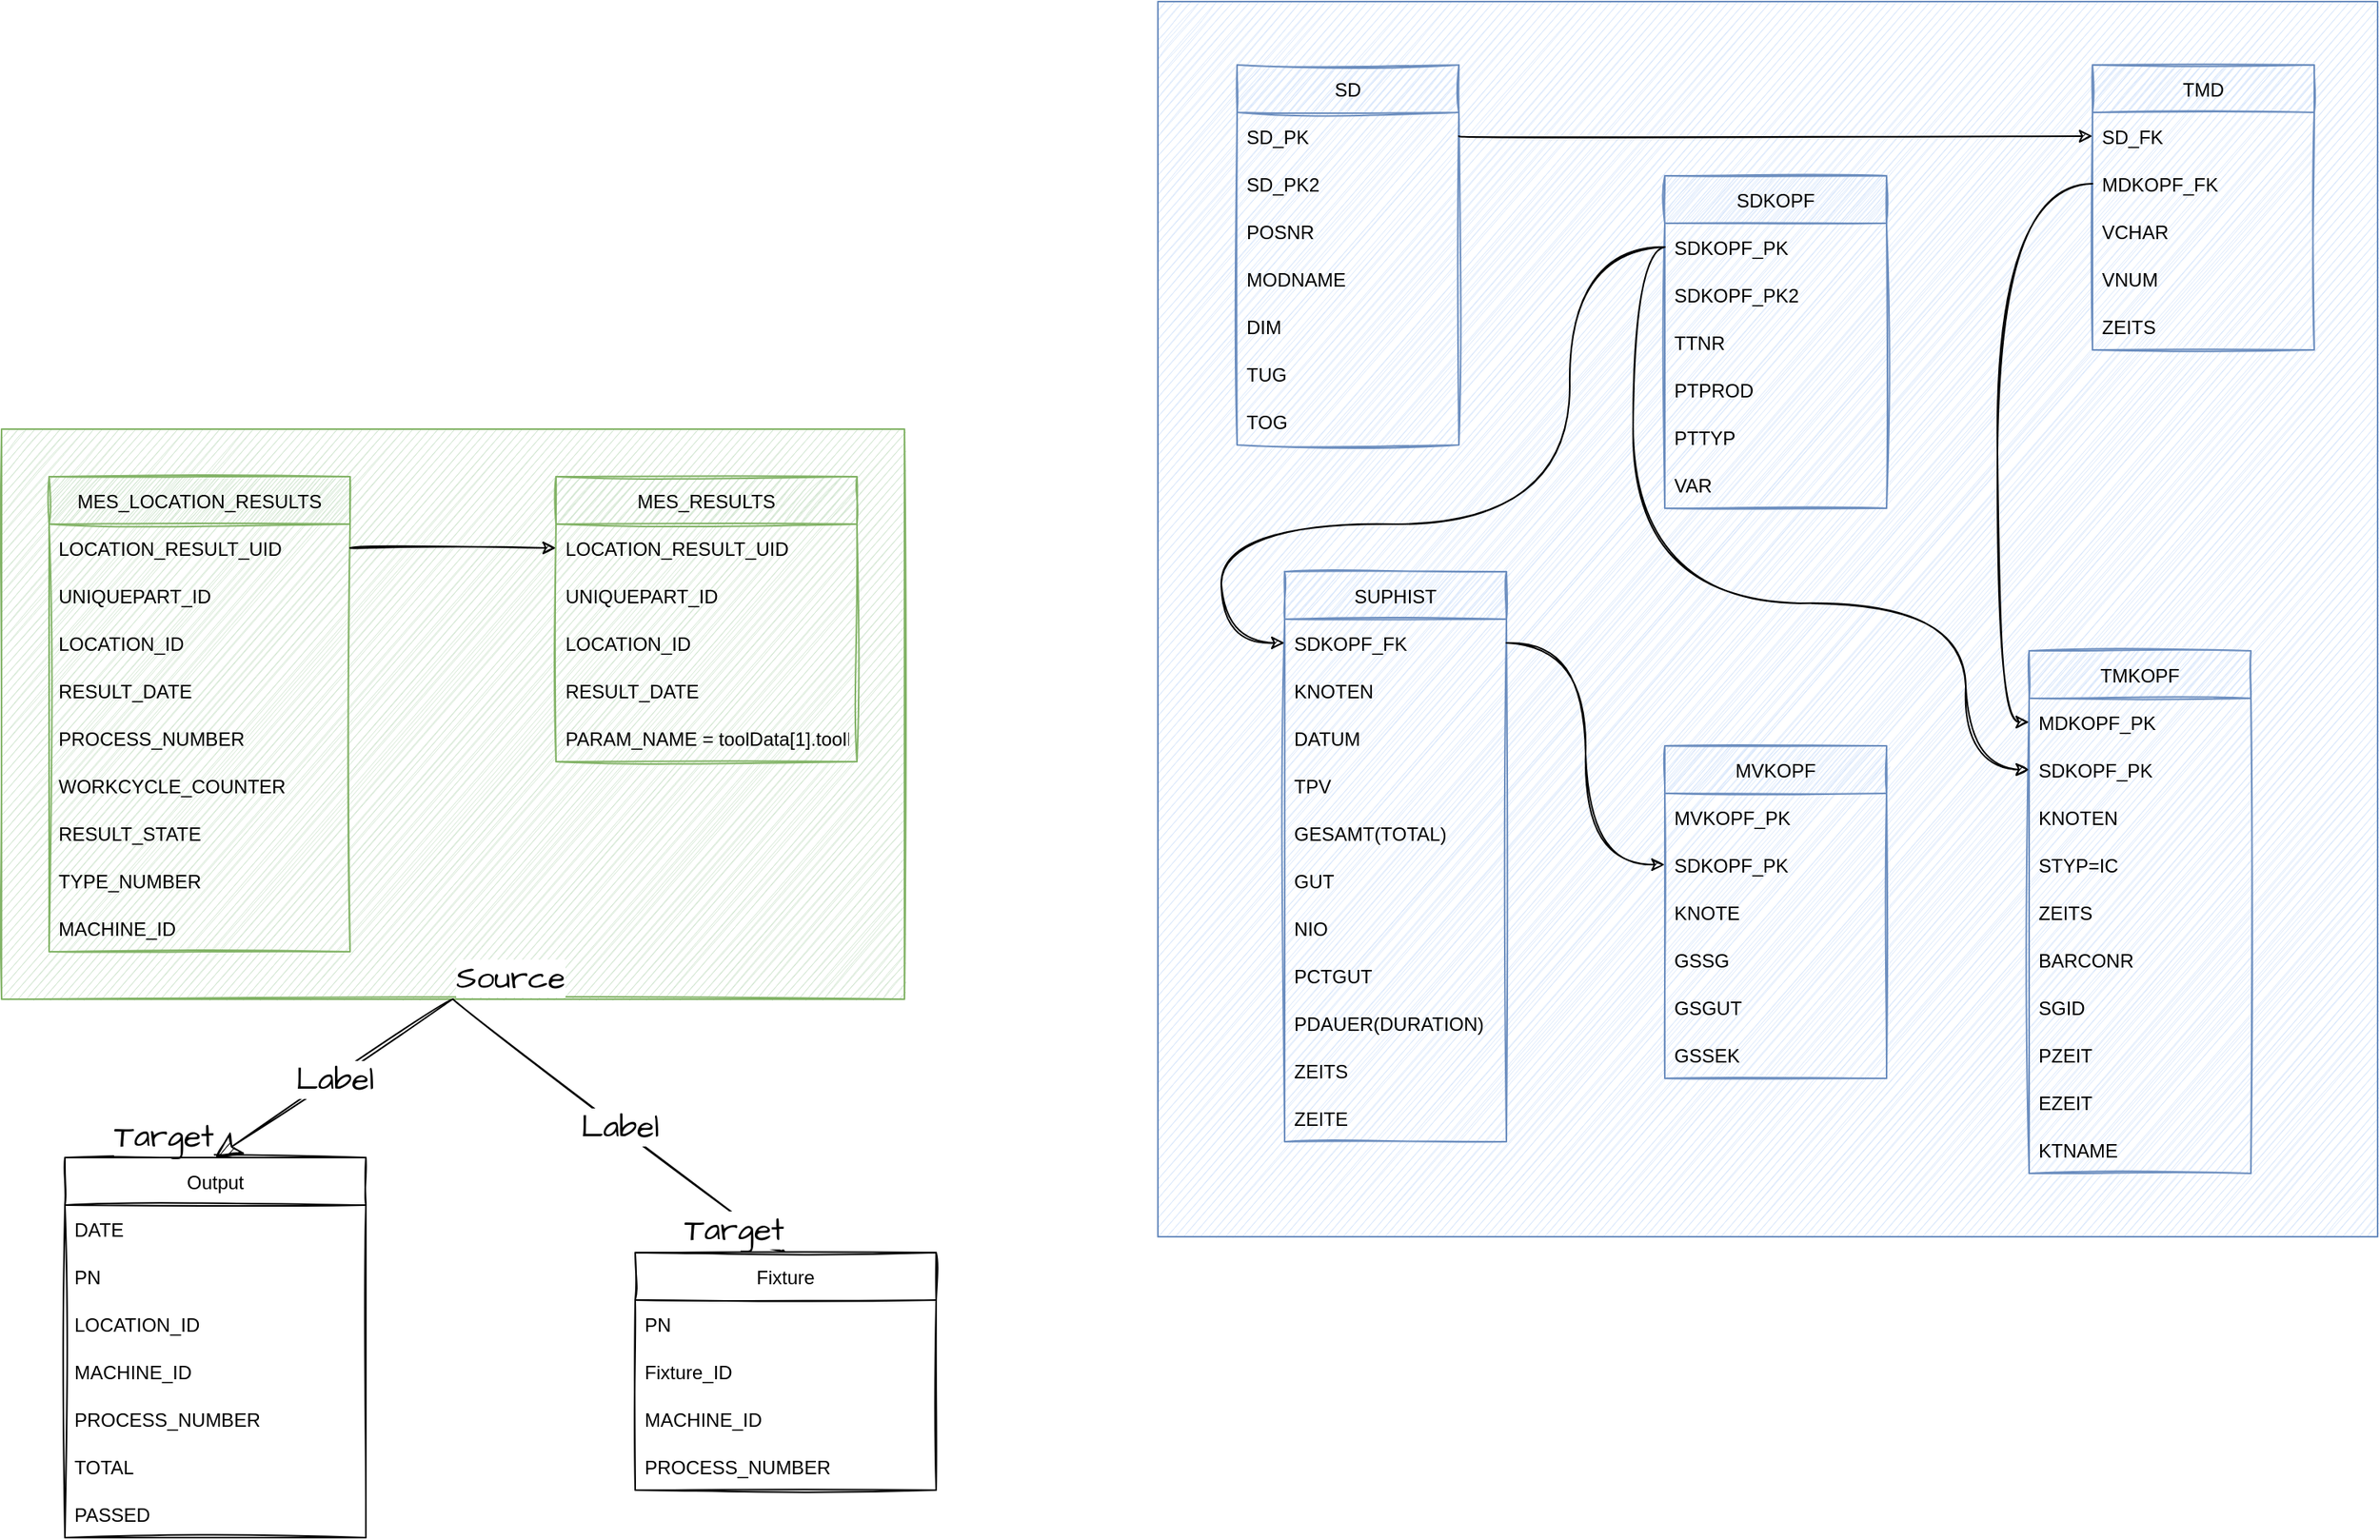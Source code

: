 <mxfile version="20.2.8" type="github">
  <diagram id="J2F4r25kzpAn02uKHhFs" name="Page-1">
    <mxGraphModel dx="2374" dy="1306" grid="1" gridSize="10" guides="1" tooltips="1" connect="1" arrows="1" fold="1" page="1" pageScale="1" pageWidth="1654" pageHeight="1169" background="none" math="0" shadow="0">
      <root>
        <mxCell id="0" />
        <mxCell id="1" parent="0" />
        <mxCell id="-fwYS_BHp-xkA_xOUPBB-1" value="Output" style="swimlane;fontStyle=0;childLayout=stackLayout;horizontal=1;startSize=30;horizontalStack=0;resizeParent=1;resizeParentMax=0;resizeLast=0;collapsible=1;marginBottom=0;rounded=0;sketch=1;" vertex="1" parent="1">
          <mxGeometry x="110" y="750" width="190" height="240" as="geometry" />
        </mxCell>
        <mxCell id="-fwYS_BHp-xkA_xOUPBB-2" value="DATE" style="text;strokeColor=none;fillColor=none;align=left;verticalAlign=middle;spacingLeft=4;spacingRight=4;overflow=hidden;points=[[0,0.5],[1,0.5]];portConstraint=eastwest;rotatable=0;rounded=0;sketch=1;" vertex="1" parent="-fwYS_BHp-xkA_xOUPBB-1">
          <mxGeometry y="30" width="190" height="30" as="geometry" />
        </mxCell>
        <mxCell id="-fwYS_BHp-xkA_xOUPBB-4" value="PN" style="text;strokeColor=none;fillColor=none;align=left;verticalAlign=middle;spacingLeft=4;spacingRight=4;overflow=hidden;points=[[0,0.5],[1,0.5]];portConstraint=eastwest;rotatable=0;rounded=0;sketch=1;" vertex="1" parent="-fwYS_BHp-xkA_xOUPBB-1">
          <mxGeometry y="60" width="190" height="30" as="geometry" />
        </mxCell>
        <mxCell id="-fwYS_BHp-xkA_xOUPBB-3" value="LOCATION_ID" style="text;strokeColor=none;fillColor=none;align=left;verticalAlign=middle;spacingLeft=4;spacingRight=4;overflow=hidden;points=[[0,0.5],[1,0.5]];portConstraint=eastwest;rotatable=0;rounded=0;sketch=1;" vertex="1" parent="-fwYS_BHp-xkA_xOUPBB-1">
          <mxGeometry y="90" width="190" height="30" as="geometry" />
        </mxCell>
        <mxCell id="-fwYS_BHp-xkA_xOUPBB-15" value="MACHINE_ID" style="text;strokeColor=none;fillColor=none;align=left;verticalAlign=middle;spacingLeft=4;spacingRight=4;overflow=hidden;points=[[0,0.5],[1,0.5]];portConstraint=eastwest;rotatable=0;rounded=0;sketch=1;" vertex="1" parent="-fwYS_BHp-xkA_xOUPBB-1">
          <mxGeometry y="120" width="190" height="30" as="geometry" />
        </mxCell>
        <mxCell id="-fwYS_BHp-xkA_xOUPBB-16" value="PROCESS_NUMBER" style="text;strokeColor=none;fillColor=none;align=left;verticalAlign=middle;spacingLeft=4;spacingRight=4;overflow=hidden;points=[[0,0.5],[1,0.5]];portConstraint=eastwest;rotatable=0;rounded=0;sketch=1;" vertex="1" parent="-fwYS_BHp-xkA_xOUPBB-1">
          <mxGeometry y="150" width="190" height="30" as="geometry" />
        </mxCell>
        <mxCell id="-fwYS_BHp-xkA_xOUPBB-5" value="TOTAL" style="text;strokeColor=none;fillColor=none;align=left;verticalAlign=middle;spacingLeft=4;spacingRight=4;overflow=hidden;points=[[0,0.5],[1,0.5]];portConstraint=eastwest;rotatable=0;rounded=0;sketch=1;" vertex="1" parent="-fwYS_BHp-xkA_xOUPBB-1">
          <mxGeometry y="180" width="190" height="30" as="geometry" />
        </mxCell>
        <mxCell id="-fwYS_BHp-xkA_xOUPBB-6" value="PASSED" style="text;strokeColor=none;fillColor=none;align=left;verticalAlign=middle;spacingLeft=4;spacingRight=4;overflow=hidden;points=[[0,0.5],[1,0.5]];portConstraint=eastwest;rotatable=0;rounded=0;sketch=1;" vertex="1" parent="-fwYS_BHp-xkA_xOUPBB-1">
          <mxGeometry y="210" width="190" height="30" as="geometry" />
        </mxCell>
        <mxCell id="-fwYS_BHp-xkA_xOUPBB-21" value="Fixture" style="swimlane;fontStyle=0;childLayout=stackLayout;horizontal=1;startSize=30;horizontalStack=0;resizeParent=1;resizeParentMax=0;resizeLast=0;collapsible=1;marginBottom=0;rounded=0;sketch=1;" vertex="1" parent="1">
          <mxGeometry x="470" y="810" width="190" height="150" as="geometry" />
        </mxCell>
        <mxCell id="-fwYS_BHp-xkA_xOUPBB-23" value="PN" style="text;strokeColor=none;fillColor=none;align=left;verticalAlign=middle;spacingLeft=4;spacingRight=4;overflow=hidden;points=[[0,0.5],[1,0.5]];portConstraint=eastwest;rotatable=0;rounded=0;sketch=1;" vertex="1" parent="-fwYS_BHp-xkA_xOUPBB-21">
          <mxGeometry y="30" width="190" height="30" as="geometry" />
        </mxCell>
        <mxCell id="-fwYS_BHp-xkA_xOUPBB-24" value="Fixture_ID" style="text;strokeColor=none;fillColor=none;align=left;verticalAlign=middle;spacingLeft=4;spacingRight=4;overflow=hidden;points=[[0,0.5],[1,0.5]];portConstraint=eastwest;rotatable=0;rounded=0;sketch=1;" vertex="1" parent="-fwYS_BHp-xkA_xOUPBB-21">
          <mxGeometry y="60" width="190" height="30" as="geometry" />
        </mxCell>
        <mxCell id="-fwYS_BHp-xkA_xOUPBB-25" value="MACHINE_ID" style="text;strokeColor=none;fillColor=none;align=left;verticalAlign=middle;spacingLeft=4;spacingRight=4;overflow=hidden;points=[[0,0.5],[1,0.5]];portConstraint=eastwest;rotatable=0;rounded=0;sketch=1;" vertex="1" parent="-fwYS_BHp-xkA_xOUPBB-21">
          <mxGeometry y="90" width="190" height="30" as="geometry" />
        </mxCell>
        <mxCell id="-fwYS_BHp-xkA_xOUPBB-26" value="PROCESS_NUMBER" style="text;strokeColor=none;fillColor=none;align=left;verticalAlign=middle;spacingLeft=4;spacingRight=4;overflow=hidden;points=[[0,0.5],[1,0.5]];portConstraint=eastwest;rotatable=0;rounded=0;sketch=1;" vertex="1" parent="-fwYS_BHp-xkA_xOUPBB-21">
          <mxGeometry y="120" width="190" height="30" as="geometry" />
        </mxCell>
        <mxCell id="-fwYS_BHp-xkA_xOUPBB-36" value="" style="group;rounded=0;sketch=1;" vertex="1" connectable="0" parent="1">
          <mxGeometry x="800" y="20" width="770" height="780" as="geometry" />
        </mxCell>
        <mxCell id="-fwYS_BHp-xkA_xOUPBB-35" value="" style="rounded=0;whiteSpace=wrap;html=1;fillColor=#dae8fc;strokeColor=#6c8ebf;sketch=1;" vertex="1" parent="-fwYS_BHp-xkA_xOUPBB-36">
          <mxGeometry width="770" height="780" as="geometry" />
        </mxCell>
        <mxCell id="GR_5a6v5A3B-gCJngwsE-9" value="SD" style="swimlane;fontStyle=0;childLayout=stackLayout;horizontal=1;startSize=30;horizontalStack=0;resizeParent=1;resizeParentMax=0;resizeLast=0;collapsible=1;marginBottom=0;fillColor=#dae8fc;strokeColor=#6c8ebf;rounded=0;sketch=1;" parent="-fwYS_BHp-xkA_xOUPBB-36" vertex="1">
          <mxGeometry x="50" y="40" width="140" height="240" as="geometry">
            <mxRectangle x="340" y="120" width="100" height="30" as="alternateBounds" />
          </mxGeometry>
        </mxCell>
        <mxCell id="GR_5a6v5A3B-gCJngwsE-10" value="SD_PK" style="text;strokeColor=none;fillColor=none;align=left;verticalAlign=middle;spacingLeft=4;spacingRight=4;overflow=hidden;points=[[0,0.5],[1,0.5]];portConstraint=eastwest;rotatable=0;rounded=0;sketch=1;" parent="GR_5a6v5A3B-gCJngwsE-9" vertex="1">
          <mxGeometry y="30" width="140" height="30" as="geometry" />
        </mxCell>
        <mxCell id="GR_5a6v5A3B-gCJngwsE-11" value="SD_PK2" style="text;strokeColor=none;fillColor=none;align=left;verticalAlign=middle;spacingLeft=4;spacingRight=4;overflow=hidden;points=[[0,0.5],[1,0.5]];portConstraint=eastwest;rotatable=0;rounded=0;sketch=1;" parent="GR_5a6v5A3B-gCJngwsE-9" vertex="1">
          <mxGeometry y="60" width="140" height="30" as="geometry" />
        </mxCell>
        <mxCell id="GR_5a6v5A3B-gCJngwsE-12" value="POSNR" style="text;strokeColor=none;fillColor=none;align=left;verticalAlign=middle;spacingLeft=4;spacingRight=4;overflow=hidden;points=[[0,0.5],[1,0.5]];portConstraint=eastwest;rotatable=0;rounded=0;sketch=1;" parent="GR_5a6v5A3B-gCJngwsE-9" vertex="1">
          <mxGeometry y="90" width="140" height="30" as="geometry" />
        </mxCell>
        <mxCell id="GR_5a6v5A3B-gCJngwsE-13" value="MODNAME" style="text;strokeColor=none;fillColor=none;align=left;verticalAlign=middle;spacingLeft=4;spacingRight=4;overflow=hidden;points=[[0,0.5],[1,0.5]];portConstraint=eastwest;rotatable=0;rounded=0;sketch=1;" parent="GR_5a6v5A3B-gCJngwsE-9" vertex="1">
          <mxGeometry y="120" width="140" height="30" as="geometry" />
        </mxCell>
        <mxCell id="GR_5a6v5A3B-gCJngwsE-54" value="DIM" style="text;strokeColor=none;fillColor=none;align=left;verticalAlign=middle;spacingLeft=4;spacingRight=4;overflow=hidden;points=[[0,0.5],[1,0.5]];portConstraint=eastwest;rotatable=0;rounded=0;sketch=1;" parent="GR_5a6v5A3B-gCJngwsE-9" vertex="1">
          <mxGeometry y="150" width="140" height="30" as="geometry" />
        </mxCell>
        <mxCell id="GR_5a6v5A3B-gCJngwsE-57" value="TUG" style="text;strokeColor=none;fillColor=none;align=left;verticalAlign=middle;spacingLeft=4;spacingRight=4;overflow=hidden;points=[[0,0.5],[1,0.5]];portConstraint=eastwest;rotatable=0;rounded=0;sketch=1;" parent="GR_5a6v5A3B-gCJngwsE-9" vertex="1">
          <mxGeometry y="180" width="140" height="30" as="geometry" />
        </mxCell>
        <mxCell id="GR_5a6v5A3B-gCJngwsE-55" value="TOG" style="text;strokeColor=none;fillColor=none;align=left;verticalAlign=middle;spacingLeft=4;spacingRight=4;overflow=hidden;points=[[0,0.5],[1,0.5]];portConstraint=eastwest;rotatable=0;rounded=0;sketch=1;" parent="GR_5a6v5A3B-gCJngwsE-9" vertex="1">
          <mxGeometry y="210" width="140" height="30" as="geometry" />
        </mxCell>
        <mxCell id="GR_5a6v5A3B-gCJngwsE-29" value="TMKOPF" style="swimlane;fontStyle=0;childLayout=stackLayout;horizontal=1;startSize=30;horizontalStack=0;resizeParent=1;resizeParentMax=0;resizeLast=0;collapsible=1;marginBottom=0;fillColor=#dae8fc;strokeColor=#6c8ebf;rounded=0;sketch=1;" parent="-fwYS_BHp-xkA_xOUPBB-36" vertex="1">
          <mxGeometry x="550" y="410" width="140" height="330" as="geometry">
            <mxRectangle x="340" y="120" width="100" height="30" as="alternateBounds" />
          </mxGeometry>
        </mxCell>
        <mxCell id="GR_5a6v5A3B-gCJngwsE-30" value="MDKOPF_PK" style="text;strokeColor=none;fillColor=none;align=left;verticalAlign=middle;spacingLeft=4;spacingRight=4;overflow=hidden;points=[[0,0.5],[1,0.5]];portConstraint=eastwest;rotatable=0;rounded=0;sketch=1;" parent="GR_5a6v5A3B-gCJngwsE-29" vertex="1">
          <mxGeometry y="30" width="140" height="30" as="geometry" />
        </mxCell>
        <mxCell id="GR_5a6v5A3B-gCJngwsE-31" value="SDKOPF_PK" style="text;strokeColor=none;fillColor=none;align=left;verticalAlign=middle;spacingLeft=4;spacingRight=4;overflow=hidden;points=[[0,0.5],[1,0.5]];portConstraint=eastwest;rotatable=0;rounded=0;sketch=1;" parent="GR_5a6v5A3B-gCJngwsE-29" vertex="1">
          <mxGeometry y="60" width="140" height="30" as="geometry" />
        </mxCell>
        <mxCell id="GR_5a6v5A3B-gCJngwsE-74" value="KNOTEN" style="text;strokeColor=none;fillColor=none;align=left;verticalAlign=middle;spacingLeft=4;spacingRight=4;overflow=hidden;points=[[0,0.5],[1,0.5]];portConstraint=eastwest;rotatable=0;rounded=0;sketch=1;" parent="GR_5a6v5A3B-gCJngwsE-29" vertex="1">
          <mxGeometry y="90" width="140" height="30" as="geometry" />
        </mxCell>
        <mxCell id="GR_5a6v5A3B-gCJngwsE-32" value="STYP=IC" style="text;strokeColor=none;fillColor=none;align=left;verticalAlign=middle;spacingLeft=4;spacingRight=4;overflow=hidden;points=[[0,0.5],[1,0.5]];portConstraint=eastwest;rotatable=0;rounded=0;sketch=1;" parent="GR_5a6v5A3B-gCJngwsE-29" vertex="1">
          <mxGeometry y="120" width="140" height="30" as="geometry" />
        </mxCell>
        <mxCell id="GR_5a6v5A3B-gCJngwsE-33" value="ZEITS" style="text;strokeColor=none;fillColor=none;align=left;verticalAlign=middle;spacingLeft=4;spacingRight=4;overflow=hidden;points=[[0,0.5],[1,0.5]];portConstraint=eastwest;rotatable=0;rounded=0;sketch=1;" parent="GR_5a6v5A3B-gCJngwsE-29" vertex="1">
          <mxGeometry y="150" width="140" height="30" as="geometry" />
        </mxCell>
        <mxCell id="GR_5a6v5A3B-gCJngwsE-51" value="BARCONR" style="text;strokeColor=none;fillColor=none;align=left;verticalAlign=middle;spacingLeft=4;spacingRight=4;overflow=hidden;points=[[0,0.5],[1,0.5]];portConstraint=eastwest;rotatable=0;rounded=0;sketch=1;" parent="GR_5a6v5A3B-gCJngwsE-29" vertex="1">
          <mxGeometry y="180" width="140" height="30" as="geometry" />
        </mxCell>
        <mxCell id="GR_5a6v5A3B-gCJngwsE-71" value="SGID" style="text;strokeColor=none;fillColor=none;align=left;verticalAlign=middle;spacingLeft=4;spacingRight=4;overflow=hidden;points=[[0,0.5],[1,0.5]];portConstraint=eastwest;rotatable=0;rounded=0;sketch=1;" parent="GR_5a6v5A3B-gCJngwsE-29" vertex="1">
          <mxGeometry y="210" width="140" height="30" as="geometry" />
        </mxCell>
        <mxCell id="GR_5a6v5A3B-gCJngwsE-72" value="PZEIT" style="text;strokeColor=none;fillColor=none;align=left;verticalAlign=middle;spacingLeft=4;spacingRight=4;overflow=hidden;points=[[0,0.5],[1,0.5]];portConstraint=eastwest;rotatable=0;rounded=0;sketch=1;" parent="GR_5a6v5A3B-gCJngwsE-29" vertex="1">
          <mxGeometry y="240" width="140" height="30" as="geometry" />
        </mxCell>
        <mxCell id="GR_5a6v5A3B-gCJngwsE-75" value="EZEIT" style="text;strokeColor=none;fillColor=none;align=left;verticalAlign=middle;spacingLeft=4;spacingRight=4;overflow=hidden;points=[[0,0.5],[1,0.5]];portConstraint=eastwest;rotatable=0;rounded=0;sketch=1;" parent="GR_5a6v5A3B-gCJngwsE-29" vertex="1">
          <mxGeometry y="270" width="140" height="30" as="geometry" />
        </mxCell>
        <mxCell id="GR_5a6v5A3B-gCJngwsE-52" value="KTNAME" style="text;strokeColor=none;fillColor=none;align=left;verticalAlign=middle;spacingLeft=4;spacingRight=4;overflow=hidden;points=[[0,0.5],[1,0.5]];portConstraint=eastwest;rotatable=0;rounded=0;sketch=1;" parent="GR_5a6v5A3B-gCJngwsE-29" vertex="1">
          <mxGeometry y="300" width="140" height="30" as="geometry" />
        </mxCell>
        <mxCell id="GR_5a6v5A3B-gCJngwsE-39" value="MVKOPF" style="swimlane;fontStyle=0;childLayout=stackLayout;horizontal=1;startSize=30;horizontalStack=0;resizeParent=1;resizeParentMax=0;resizeLast=0;collapsible=1;marginBottom=0;fillColor=#dae8fc;strokeColor=#6c8ebf;rounded=0;sketch=1;" parent="-fwYS_BHp-xkA_xOUPBB-36" vertex="1">
          <mxGeometry x="320" y="470" width="140" height="210" as="geometry">
            <mxRectangle x="340" y="120" width="100" height="30" as="alternateBounds" />
          </mxGeometry>
        </mxCell>
        <mxCell id="GR_5a6v5A3B-gCJngwsE-40" value="MVKOPF_PK" style="text;strokeColor=none;fillColor=none;align=left;verticalAlign=middle;spacingLeft=4;spacingRight=4;overflow=hidden;points=[[0,0.5],[1,0.5]];portConstraint=eastwest;rotatable=0;rounded=0;sketch=1;" parent="GR_5a6v5A3B-gCJngwsE-39" vertex="1">
          <mxGeometry y="30" width="140" height="30" as="geometry" />
        </mxCell>
        <mxCell id="GR_5a6v5A3B-gCJngwsE-41" value="SDKOPF_PK" style="text;strokeColor=none;fillColor=none;align=left;verticalAlign=middle;spacingLeft=4;spacingRight=4;overflow=hidden;points=[[0,0.5],[1,0.5]];portConstraint=eastwest;rotatable=0;rounded=0;sketch=1;" parent="GR_5a6v5A3B-gCJngwsE-39" vertex="1">
          <mxGeometry y="60" width="140" height="30" as="geometry" />
        </mxCell>
        <mxCell id="GR_5a6v5A3B-gCJngwsE-42" value="KNOTE" style="text;strokeColor=none;fillColor=none;align=left;verticalAlign=middle;spacingLeft=4;spacingRight=4;overflow=hidden;points=[[0,0.5],[1,0.5]];portConstraint=eastwest;rotatable=0;rounded=0;sketch=1;" parent="GR_5a6v5A3B-gCJngwsE-39" vertex="1">
          <mxGeometry y="90" width="140" height="30" as="geometry" />
        </mxCell>
        <mxCell id="GR_5a6v5A3B-gCJngwsE-60" value="GSSG" style="text;strokeColor=none;fillColor=none;align=left;verticalAlign=middle;spacingLeft=4;spacingRight=4;overflow=hidden;points=[[0,0.5],[1,0.5]];portConstraint=eastwest;rotatable=0;rounded=0;sketch=1;" parent="GR_5a6v5A3B-gCJngwsE-39" vertex="1">
          <mxGeometry y="120" width="140" height="30" as="geometry" />
        </mxCell>
        <mxCell id="GR_5a6v5A3B-gCJngwsE-61" value="GSGUT" style="text;strokeColor=none;fillColor=none;align=left;verticalAlign=middle;spacingLeft=4;spacingRight=4;overflow=hidden;points=[[0,0.5],[1,0.5]];portConstraint=eastwest;rotatable=0;rounded=0;sketch=1;" parent="GR_5a6v5A3B-gCJngwsE-39" vertex="1">
          <mxGeometry y="150" width="140" height="30" as="geometry" />
        </mxCell>
        <mxCell id="GR_5a6v5A3B-gCJngwsE-62" value="GSSEK" style="text;strokeColor=none;fillColor=none;align=left;verticalAlign=middle;spacingLeft=4;spacingRight=4;overflow=hidden;points=[[0,0.5],[1,0.5]];portConstraint=eastwest;rotatable=0;rounded=0;sketch=1;" parent="GR_5a6v5A3B-gCJngwsE-39" vertex="1">
          <mxGeometry y="180" width="140" height="30" as="geometry" />
        </mxCell>
        <mxCell id="GR_5a6v5A3B-gCJngwsE-44" value="SDKOPF" style="swimlane;fontStyle=0;childLayout=stackLayout;horizontal=1;startSize=30;horizontalStack=0;resizeParent=1;resizeParentMax=0;resizeLast=0;collapsible=1;marginBottom=0;fillColor=#dae8fc;strokeColor=#6c8ebf;rounded=0;sketch=1;" parent="-fwYS_BHp-xkA_xOUPBB-36" vertex="1">
          <mxGeometry x="320" y="110" width="140" height="210" as="geometry">
            <mxRectangle x="340" y="120" width="100" height="30" as="alternateBounds" />
          </mxGeometry>
        </mxCell>
        <mxCell id="GR_5a6v5A3B-gCJngwsE-45" value="SDKOPF_PK" style="text;strokeColor=none;fillColor=none;align=left;verticalAlign=middle;spacingLeft=4;spacingRight=4;overflow=hidden;points=[[0,0.5],[1,0.5]];portConstraint=eastwest;rotatable=0;rounded=0;sketch=1;" parent="GR_5a6v5A3B-gCJngwsE-44" vertex="1">
          <mxGeometry y="30" width="140" height="30" as="geometry" />
        </mxCell>
        <mxCell id="GR_5a6v5A3B-gCJngwsE-46" value="SDKOPF_PK2" style="text;strokeColor=none;fillColor=none;align=left;verticalAlign=middle;spacingLeft=4;spacingRight=4;overflow=hidden;points=[[0,0.5],[1,0.5]];portConstraint=eastwest;rotatable=0;rounded=0;sketch=1;" parent="GR_5a6v5A3B-gCJngwsE-44" vertex="1">
          <mxGeometry y="60" width="140" height="30" as="geometry" />
        </mxCell>
        <mxCell id="GR_5a6v5A3B-gCJngwsE-47" value="TTNR" style="text;strokeColor=none;fillColor=none;align=left;verticalAlign=middle;spacingLeft=4;spacingRight=4;overflow=hidden;points=[[0,0.5],[1,0.5]];portConstraint=eastwest;rotatable=0;rounded=0;sketch=1;" parent="GR_5a6v5A3B-gCJngwsE-44" vertex="1">
          <mxGeometry y="90" width="140" height="30" as="geometry" />
        </mxCell>
        <mxCell id="GR_5a6v5A3B-gCJngwsE-48" value="PTPROD" style="text;strokeColor=none;fillColor=none;align=left;verticalAlign=middle;spacingLeft=4;spacingRight=4;overflow=hidden;points=[[0,0.5],[1,0.5]];portConstraint=eastwest;rotatable=0;rounded=0;sketch=1;" parent="GR_5a6v5A3B-gCJngwsE-44" vertex="1">
          <mxGeometry y="120" width="140" height="30" as="geometry" />
        </mxCell>
        <mxCell id="GR_5a6v5A3B-gCJngwsE-49" value="PTTYP" style="text;strokeColor=none;fillColor=none;align=left;verticalAlign=middle;spacingLeft=4;spacingRight=4;overflow=hidden;points=[[0,0.5],[1,0.5]];portConstraint=eastwest;rotatable=0;rounded=0;sketch=1;" parent="GR_5a6v5A3B-gCJngwsE-44" vertex="1">
          <mxGeometry y="150" width="140" height="30" as="geometry" />
        </mxCell>
        <mxCell id="GR_5a6v5A3B-gCJngwsE-50" value="VAR" style="text;strokeColor=none;fillColor=none;align=left;verticalAlign=middle;spacingLeft=4;spacingRight=4;overflow=hidden;points=[[0,0.5],[1,0.5]];portConstraint=eastwest;rotatable=0;rounded=0;sketch=1;" parent="GR_5a6v5A3B-gCJngwsE-44" vertex="1">
          <mxGeometry y="180" width="140" height="30" as="geometry" />
        </mxCell>
        <mxCell id="GR_5a6v5A3B-gCJngwsE-63" value="TMD" style="swimlane;fontStyle=0;childLayout=stackLayout;horizontal=1;startSize=30;horizontalStack=0;resizeParent=1;resizeParentMax=0;resizeLast=0;collapsible=1;marginBottom=0;fillColor=#dae8fc;strokeColor=#6c8ebf;rounded=0;sketch=1;" parent="-fwYS_BHp-xkA_xOUPBB-36" vertex="1">
          <mxGeometry x="590" y="40" width="140" height="180" as="geometry">
            <mxRectangle x="340" y="120" width="100" height="30" as="alternateBounds" />
          </mxGeometry>
        </mxCell>
        <mxCell id="GR_5a6v5A3B-gCJngwsE-65" value="SD_FK" style="text;strokeColor=none;fillColor=none;align=left;verticalAlign=middle;spacingLeft=4;spacingRight=4;overflow=hidden;points=[[0,0.5],[1,0.5]];portConstraint=eastwest;rotatable=0;rounded=0;sketch=1;" parent="GR_5a6v5A3B-gCJngwsE-63" vertex="1">
          <mxGeometry y="30" width="140" height="30" as="geometry" />
        </mxCell>
        <mxCell id="GR_5a6v5A3B-gCJngwsE-66" value="MDKOPF_FK" style="text;strokeColor=none;fillColor=none;align=left;verticalAlign=middle;spacingLeft=4;spacingRight=4;overflow=hidden;points=[[0,0.5],[1,0.5]];portConstraint=eastwest;rotatable=0;rounded=0;sketch=1;" parent="GR_5a6v5A3B-gCJngwsE-63" vertex="1">
          <mxGeometry y="60" width="140" height="30" as="geometry" />
        </mxCell>
        <mxCell id="GR_5a6v5A3B-gCJngwsE-67" value="VCHAR" style="text;strokeColor=none;fillColor=none;align=left;verticalAlign=middle;spacingLeft=4;spacingRight=4;overflow=hidden;points=[[0,0.5],[1,0.5]];portConstraint=eastwest;rotatable=0;rounded=0;sketch=1;" parent="GR_5a6v5A3B-gCJngwsE-63" vertex="1">
          <mxGeometry y="90" width="140" height="30" as="geometry" />
        </mxCell>
        <mxCell id="GR_5a6v5A3B-gCJngwsE-68" value="VNUM" style="text;strokeColor=none;fillColor=none;align=left;verticalAlign=middle;spacingLeft=4;spacingRight=4;overflow=hidden;points=[[0,0.5],[1,0.5]];portConstraint=eastwest;rotatable=0;rounded=0;sketch=1;" parent="GR_5a6v5A3B-gCJngwsE-63" vertex="1">
          <mxGeometry y="120" width="140" height="30" as="geometry" />
        </mxCell>
        <mxCell id="GR_5a6v5A3B-gCJngwsE-69" value="ZEITS" style="text;strokeColor=none;fillColor=none;align=left;verticalAlign=middle;spacingLeft=4;spacingRight=4;overflow=hidden;points=[[0,0.5],[1,0.5]];portConstraint=eastwest;rotatable=0;rounded=0;sketch=1;" parent="GR_5a6v5A3B-gCJngwsE-63" vertex="1">
          <mxGeometry y="150" width="140" height="30" as="geometry" />
        </mxCell>
        <mxCell id="GR_5a6v5A3B-gCJngwsE-76" value="SUPHIST" style="swimlane;fontStyle=0;childLayout=stackLayout;horizontal=1;startSize=30;horizontalStack=0;resizeParent=1;resizeParentMax=0;resizeLast=0;collapsible=1;marginBottom=0;fillColor=#dae8fc;strokeColor=#6c8ebf;rounded=0;sketch=1;" parent="-fwYS_BHp-xkA_xOUPBB-36" vertex="1">
          <mxGeometry x="80" y="360" width="140" height="360" as="geometry">
            <mxRectangle x="340" y="120" width="100" height="30" as="alternateBounds" />
          </mxGeometry>
        </mxCell>
        <mxCell id="GR_5a6v5A3B-gCJngwsE-77" value="SDKOPF_FK" style="text;strokeColor=none;fillColor=none;align=left;verticalAlign=middle;spacingLeft=4;spacingRight=4;overflow=hidden;points=[[0,0.5],[1,0.5]];portConstraint=eastwest;rotatable=0;rounded=0;sketch=1;" parent="GR_5a6v5A3B-gCJngwsE-76" vertex="1">
          <mxGeometry y="30" width="140" height="30" as="geometry" />
        </mxCell>
        <mxCell id="GR_5a6v5A3B-gCJngwsE-78" value="KNOTEN" style="text;strokeColor=none;fillColor=none;align=left;verticalAlign=middle;spacingLeft=4;spacingRight=4;overflow=hidden;points=[[0,0.5],[1,0.5]];portConstraint=eastwest;rotatable=0;rounded=0;sketch=1;" parent="GR_5a6v5A3B-gCJngwsE-76" vertex="1">
          <mxGeometry y="60" width="140" height="30" as="geometry" />
        </mxCell>
        <mxCell id="GR_5a6v5A3B-gCJngwsE-79" value="DATUM" style="text;strokeColor=none;fillColor=none;align=left;verticalAlign=middle;spacingLeft=4;spacingRight=4;overflow=hidden;points=[[0,0.5],[1,0.5]];portConstraint=eastwest;rotatable=0;rounded=0;sketch=1;" parent="GR_5a6v5A3B-gCJngwsE-76" vertex="1">
          <mxGeometry y="90" width="140" height="30" as="geometry" />
        </mxCell>
        <mxCell id="GR_5a6v5A3B-gCJngwsE-80" value="TPV" style="text;strokeColor=none;fillColor=none;align=left;verticalAlign=middle;spacingLeft=4;spacingRight=4;overflow=hidden;points=[[0,0.5],[1,0.5]];portConstraint=eastwest;rotatable=0;rounded=0;sketch=1;" parent="GR_5a6v5A3B-gCJngwsE-76" vertex="1">
          <mxGeometry y="120" width="140" height="30" as="geometry" />
        </mxCell>
        <mxCell id="GR_5a6v5A3B-gCJngwsE-82" value="GESAMT(TOTAL)" style="text;strokeColor=none;fillColor=none;align=left;verticalAlign=middle;spacingLeft=4;spacingRight=4;overflow=hidden;points=[[0,0.5],[1,0.5]];portConstraint=eastwest;rotatable=0;rounded=0;sketch=1;" parent="GR_5a6v5A3B-gCJngwsE-76" vertex="1">
          <mxGeometry y="150" width="140" height="30" as="geometry" />
        </mxCell>
        <mxCell id="GR_5a6v5A3B-gCJngwsE-83" value="GUT" style="text;strokeColor=none;fillColor=none;align=left;verticalAlign=middle;spacingLeft=4;spacingRight=4;overflow=hidden;points=[[0,0.5],[1,0.5]];portConstraint=eastwest;rotatable=0;rounded=0;sketch=1;" parent="GR_5a6v5A3B-gCJngwsE-76" vertex="1">
          <mxGeometry y="180" width="140" height="30" as="geometry" />
        </mxCell>
        <mxCell id="GR_5a6v5A3B-gCJngwsE-84" value="NIO" style="text;strokeColor=none;fillColor=none;align=left;verticalAlign=middle;spacingLeft=4;spacingRight=4;overflow=hidden;points=[[0,0.5],[1,0.5]];portConstraint=eastwest;rotatable=0;rounded=0;sketch=1;" parent="GR_5a6v5A3B-gCJngwsE-76" vertex="1">
          <mxGeometry y="210" width="140" height="30" as="geometry" />
        </mxCell>
        <mxCell id="GR_5a6v5A3B-gCJngwsE-85" value="PCTGUT" style="text;strokeColor=none;fillColor=none;align=left;verticalAlign=middle;spacingLeft=4;spacingRight=4;overflow=hidden;points=[[0,0.5],[1,0.5]];portConstraint=eastwest;rotatable=0;rounded=0;sketch=1;" parent="GR_5a6v5A3B-gCJngwsE-76" vertex="1">
          <mxGeometry y="240" width="140" height="30" as="geometry" />
        </mxCell>
        <mxCell id="GR_5a6v5A3B-gCJngwsE-86" value="PDAUER(DURATION)" style="text;strokeColor=none;fillColor=none;align=left;verticalAlign=middle;spacingLeft=4;spacingRight=4;overflow=hidden;points=[[0,0.5],[1,0.5]];portConstraint=eastwest;rotatable=0;rounded=0;sketch=1;" parent="GR_5a6v5A3B-gCJngwsE-76" vertex="1">
          <mxGeometry y="270" width="140" height="30" as="geometry" />
        </mxCell>
        <mxCell id="GR_5a6v5A3B-gCJngwsE-87" value="ZEITS" style="text;strokeColor=none;fillColor=none;align=left;verticalAlign=middle;spacingLeft=4;spacingRight=4;overflow=hidden;points=[[0,0.5],[1,0.5]];portConstraint=eastwest;rotatable=0;rounded=0;sketch=1;" parent="GR_5a6v5A3B-gCJngwsE-76" vertex="1">
          <mxGeometry y="300" width="140" height="30" as="geometry" />
        </mxCell>
        <mxCell id="GR_5a6v5A3B-gCJngwsE-81" value="ZEITE" style="text;strokeColor=none;fillColor=none;align=left;verticalAlign=middle;spacingLeft=4;spacingRight=4;overflow=hidden;points=[[0,0.5],[1,0.5]];portConstraint=eastwest;rotatable=0;rounded=0;sketch=1;" parent="GR_5a6v5A3B-gCJngwsE-76" vertex="1">
          <mxGeometry y="330" width="140" height="30" as="geometry" />
        </mxCell>
        <mxCell id="GR_5a6v5A3B-gCJngwsE-88" style="edgeStyle=orthogonalEdgeStyle;rounded=0;orthogonalLoop=1;jettySize=auto;html=1;exitX=1;exitY=0.5;exitDx=0;exitDy=0;entryX=0;entryY=0.5;entryDx=0;entryDy=0;curved=1;sketch=1;" parent="-fwYS_BHp-xkA_xOUPBB-36" source="GR_5a6v5A3B-gCJngwsE-10" target="GR_5a6v5A3B-gCJngwsE-65" edge="1">
          <mxGeometry relative="1" as="geometry" />
        </mxCell>
        <mxCell id="GR_5a6v5A3B-gCJngwsE-89" style="edgeStyle=orthogonalEdgeStyle;rounded=0;orthogonalLoop=1;jettySize=auto;html=1;curved=1;sketch=1;" parent="-fwYS_BHp-xkA_xOUPBB-36" source="GR_5a6v5A3B-gCJngwsE-77" target="GR_5a6v5A3B-gCJngwsE-41" edge="1">
          <mxGeometry relative="1" as="geometry" />
        </mxCell>
        <mxCell id="GR_5a6v5A3B-gCJngwsE-90" style="edgeStyle=orthogonalEdgeStyle;rounded=0;orthogonalLoop=1;jettySize=auto;html=1;entryX=0;entryY=0.5;entryDx=0;entryDy=0;curved=1;sketch=1;" parent="-fwYS_BHp-xkA_xOUPBB-36" source="GR_5a6v5A3B-gCJngwsE-66" target="GR_5a6v5A3B-gCJngwsE-30" edge="1">
          <mxGeometry relative="1" as="geometry" />
        </mxCell>
        <mxCell id="GR_5a6v5A3B-gCJngwsE-91" style="edgeStyle=orthogonalEdgeStyle;rounded=0;orthogonalLoop=1;jettySize=auto;html=1;entryX=0;entryY=0.5;entryDx=0;entryDy=0;exitX=0;exitY=0.5;exitDx=0;exitDy=0;curved=1;sketch=1;" parent="-fwYS_BHp-xkA_xOUPBB-36" source="GR_5a6v5A3B-gCJngwsE-45" target="GR_5a6v5A3B-gCJngwsE-31" edge="1">
          <mxGeometry relative="1" as="geometry">
            <Array as="points">
              <mxPoint x="300" y="155" />
              <mxPoint x="300" y="380" />
              <mxPoint x="510" y="380" />
              <mxPoint x="510" y="485" />
            </Array>
          </mxGeometry>
        </mxCell>
        <mxCell id="GR_5a6v5A3B-gCJngwsE-92" style="edgeStyle=orthogonalEdgeStyle;rounded=0;orthogonalLoop=1;jettySize=auto;html=1;entryX=0;entryY=0.5;entryDx=0;entryDy=0;curved=1;sketch=1;" parent="-fwYS_BHp-xkA_xOUPBB-36" source="GR_5a6v5A3B-gCJngwsE-45" target="GR_5a6v5A3B-gCJngwsE-77" edge="1">
          <mxGeometry relative="1" as="geometry">
            <Array as="points">
              <mxPoint x="260" y="155" />
              <mxPoint x="260" y="330" />
              <mxPoint x="40" y="330" />
              <mxPoint x="40" y="405" />
            </Array>
          </mxGeometry>
        </mxCell>
        <mxCell id="-fwYS_BHp-xkA_xOUPBB-37" value="" style="group;rounded=0;sketch=1;" vertex="1" connectable="0" parent="1">
          <mxGeometry x="70" y="290" width="570" height="360" as="geometry" />
        </mxCell>
        <mxCell id="-fwYS_BHp-xkA_xOUPBB-34" value="" style="rounded=0;whiteSpace=wrap;html=1;fillColor=#d5e8d4;strokeColor=#82b366;sketch=1;" vertex="1" parent="-fwYS_BHp-xkA_xOUPBB-37">
          <mxGeometry width="570" height="360" as="geometry" />
        </mxCell>
        <mxCell id="GR_5a6v5A3B-gCJngwsE-1" value="MES_LOCATION_RESULTS" style="swimlane;fontStyle=0;childLayout=stackLayout;horizontal=1;startSize=30;horizontalStack=0;resizeParent=1;resizeParentMax=0;resizeLast=0;collapsible=1;marginBottom=0;fillColor=#d5e8d4;strokeColor=#82b366;rounded=0;sketch=1;" parent="-fwYS_BHp-xkA_xOUPBB-37" vertex="1">
          <mxGeometry x="30" y="30" width="190" height="300" as="geometry">
            <mxRectangle x="340" y="120" width="100" height="30" as="alternateBounds" />
          </mxGeometry>
        </mxCell>
        <mxCell id="GR_5a6v5A3B-gCJngwsE-2" value="LOCATION_RESULT_UID" style="text;strokeColor=none;fillColor=none;align=left;verticalAlign=middle;spacingLeft=4;spacingRight=4;overflow=hidden;points=[[0,0.5],[1,0.5]];portConstraint=eastwest;rotatable=0;rounded=0;sketch=1;" parent="GR_5a6v5A3B-gCJngwsE-1" vertex="1">
          <mxGeometry y="30" width="190" height="30" as="geometry" />
        </mxCell>
        <mxCell id="GR_5a6v5A3B-gCJngwsE-3" value="UNIQUEPART_ID" style="text;strokeColor=none;fillColor=none;align=left;verticalAlign=middle;spacingLeft=4;spacingRight=4;overflow=hidden;points=[[0,0.5],[1,0.5]];portConstraint=eastwest;rotatable=0;rounded=0;sketch=1;" parent="GR_5a6v5A3B-gCJngwsE-1" vertex="1">
          <mxGeometry y="60" width="190" height="30" as="geometry" />
        </mxCell>
        <mxCell id="GR_5a6v5A3B-gCJngwsE-7" value="LOCATION_ID" style="text;strokeColor=none;fillColor=none;align=left;verticalAlign=middle;spacingLeft=4;spacingRight=4;overflow=hidden;points=[[0,0.5],[1,0.5]];portConstraint=eastwest;rotatable=0;rounded=0;sketch=1;" parent="GR_5a6v5A3B-gCJngwsE-1" vertex="1">
          <mxGeometry y="90" width="190" height="30" as="geometry" />
        </mxCell>
        <mxCell id="GR_5a6v5A3B-gCJngwsE-8" value="RESULT_DATE" style="text;strokeColor=none;fillColor=none;align=left;verticalAlign=middle;spacingLeft=4;spacingRight=4;overflow=hidden;points=[[0,0.5],[1,0.5]];portConstraint=eastwest;rotatable=0;rounded=0;sketch=1;" parent="GR_5a6v5A3B-gCJngwsE-1" vertex="1">
          <mxGeometry y="120" width="190" height="30" as="geometry" />
        </mxCell>
        <mxCell id="GR_5a6v5A3B-gCJngwsE-14" value="PROCESS_NUMBER" style="text;strokeColor=none;fillColor=none;align=left;verticalAlign=middle;spacingLeft=4;spacingRight=4;overflow=hidden;points=[[0,0.5],[1,0.5]];portConstraint=eastwest;rotatable=0;rounded=0;sketch=1;" parent="GR_5a6v5A3B-gCJngwsE-1" vertex="1">
          <mxGeometry y="150" width="190" height="30" as="geometry" />
        </mxCell>
        <mxCell id="GR_5a6v5A3B-gCJngwsE-15" value="WORKCYCLE_COUNTER" style="text;strokeColor=none;fillColor=none;align=left;verticalAlign=middle;spacingLeft=4;spacingRight=4;overflow=hidden;points=[[0,0.5],[1,0.5]];portConstraint=eastwest;rotatable=0;rounded=0;sketch=1;" parent="GR_5a6v5A3B-gCJngwsE-1" vertex="1">
          <mxGeometry y="180" width="190" height="30" as="geometry" />
        </mxCell>
        <mxCell id="GR_5a6v5A3B-gCJngwsE-16" value="RESULT_STATE" style="text;strokeColor=none;fillColor=none;align=left;verticalAlign=middle;spacingLeft=4;spacingRight=4;overflow=hidden;points=[[0,0.5],[1,0.5]];portConstraint=eastwest;rotatable=0;rounded=0;sketch=1;" parent="GR_5a6v5A3B-gCJngwsE-1" vertex="1">
          <mxGeometry y="210" width="190" height="30" as="geometry" />
        </mxCell>
        <mxCell id="GR_5a6v5A3B-gCJngwsE-17" value="TYPE_NUMBER" style="text;strokeColor=none;fillColor=none;align=left;verticalAlign=middle;spacingLeft=4;spacingRight=4;overflow=hidden;points=[[0,0.5],[1,0.5]];portConstraint=eastwest;rotatable=0;rounded=0;sketch=1;" parent="GR_5a6v5A3B-gCJngwsE-1" vertex="1">
          <mxGeometry y="240" width="190" height="30" as="geometry" />
        </mxCell>
        <mxCell id="GR_5a6v5A3B-gCJngwsE-18" value="MACHINE_ID" style="text;strokeColor=none;fillColor=none;align=left;verticalAlign=middle;spacingLeft=4;spacingRight=4;overflow=hidden;points=[[0,0.5],[1,0.5]];portConstraint=eastwest;rotatable=0;rounded=0;sketch=1;" parent="GR_5a6v5A3B-gCJngwsE-1" vertex="1">
          <mxGeometry y="270" width="190" height="30" as="geometry" />
        </mxCell>
        <mxCell id="GR_5a6v5A3B-gCJngwsE-19" value="MES_RESULTS" style="swimlane;fontStyle=0;childLayout=stackLayout;horizontal=1;startSize=30;horizontalStack=0;resizeParent=1;resizeParentMax=0;resizeLast=0;collapsible=1;marginBottom=0;fillColor=#d5e8d4;strokeColor=#82b366;rounded=0;sketch=1;" parent="-fwYS_BHp-xkA_xOUPBB-37" vertex="1">
          <mxGeometry x="350" y="30" width="190" height="180" as="geometry">
            <mxRectangle x="340" y="120" width="100" height="30" as="alternateBounds" />
          </mxGeometry>
        </mxCell>
        <mxCell id="GR_5a6v5A3B-gCJngwsE-20" value="LOCATION_RESULT_UID" style="text;strokeColor=none;fillColor=none;align=left;verticalAlign=middle;spacingLeft=4;spacingRight=4;overflow=hidden;points=[[0,0.5],[1,0.5]];portConstraint=eastwest;rotatable=0;rounded=0;sketch=1;" parent="GR_5a6v5A3B-gCJngwsE-19" vertex="1">
          <mxGeometry y="30" width="190" height="30" as="geometry" />
        </mxCell>
        <mxCell id="GR_5a6v5A3B-gCJngwsE-21" value="UNIQUEPART_ID" style="text;strokeColor=none;fillColor=none;align=left;verticalAlign=middle;spacingLeft=4;spacingRight=4;overflow=hidden;points=[[0,0.5],[1,0.5]];portConstraint=eastwest;rotatable=0;rounded=0;sketch=1;" parent="GR_5a6v5A3B-gCJngwsE-19" vertex="1">
          <mxGeometry y="60" width="190" height="30" as="geometry" />
        </mxCell>
        <mxCell id="GR_5a6v5A3B-gCJngwsE-22" value="LOCATION_ID" style="text;strokeColor=none;fillColor=none;align=left;verticalAlign=middle;spacingLeft=4;spacingRight=4;overflow=hidden;points=[[0,0.5],[1,0.5]];portConstraint=eastwest;rotatable=0;rounded=0;sketch=1;" parent="GR_5a6v5A3B-gCJngwsE-19" vertex="1">
          <mxGeometry y="90" width="190" height="30" as="geometry" />
        </mxCell>
        <mxCell id="GR_5a6v5A3B-gCJngwsE-23" value="RESULT_DATE" style="text;strokeColor=none;fillColor=none;align=left;verticalAlign=middle;spacingLeft=4;spacingRight=4;overflow=hidden;points=[[0,0.5],[1,0.5]];portConstraint=eastwest;rotatable=0;rounded=0;sketch=1;" parent="GR_5a6v5A3B-gCJngwsE-19" vertex="1">
          <mxGeometry y="120" width="190" height="30" as="geometry" />
        </mxCell>
        <mxCell id="GR_5a6v5A3B-gCJngwsE-24" value="PARAM_NAME = toolData[1].toolID" style="text;strokeColor=none;fillColor=none;align=left;verticalAlign=middle;spacingLeft=4;spacingRight=4;overflow=hidden;points=[[0,0.5],[1,0.5]];portConstraint=eastwest;rotatable=0;rounded=0;sketch=1;" parent="GR_5a6v5A3B-gCJngwsE-19" vertex="1">
          <mxGeometry y="150" width="190" height="30" as="geometry" />
        </mxCell>
        <mxCell id="GR_5a6v5A3B-gCJngwsE-93" style="edgeStyle=orthogonalEdgeStyle;rounded=0;orthogonalLoop=1;jettySize=auto;html=1;curved=1;sketch=1;" parent="-fwYS_BHp-xkA_xOUPBB-37" source="GR_5a6v5A3B-gCJngwsE-2" target="GR_5a6v5A3B-gCJngwsE-20" edge="1">
          <mxGeometry relative="1" as="geometry" />
        </mxCell>
        <mxCell id="-fwYS_BHp-xkA_xOUPBB-38" value="" style="endArrow=classic;html=1;rounded=0;sketch=1;hachureGap=4;fontFamily=Architects Daughter;fontSource=https%3A%2F%2Ffonts.googleapis.com%2Fcss%3Ffamily%3DArchitects%2BDaughter;fontSize=16;startSize=14;endSize=14;sourcePerimeterSpacing=8;targetPerimeterSpacing=8;curved=1;exitX=0.5;exitY=1;exitDx=0;exitDy=0;entryX=0.5;entryY=0;entryDx=0;entryDy=0;" edge="1" parent="1" source="-fwYS_BHp-xkA_xOUPBB-34" target="-fwYS_BHp-xkA_xOUPBB-1">
          <mxGeometry relative="1" as="geometry">
            <mxPoint x="140" y="690" as="sourcePoint" />
            <mxPoint x="300" y="690" as="targetPoint" />
          </mxGeometry>
        </mxCell>
        <mxCell id="-fwYS_BHp-xkA_xOUPBB-39" value="Label" style="edgeLabel;resizable=0;html=1;align=center;verticalAlign=middle;sketch=1;hachureGap=4;fontFamily=Architects Daughter;fontSource=https%3A%2F%2Ffonts.googleapis.com%2Fcss%3Ffamily%3DArchitects%2BDaughter;fontSize=20;" connectable="0" vertex="1" parent="-fwYS_BHp-xkA_xOUPBB-38">
          <mxGeometry relative="1" as="geometry" />
        </mxCell>
        <mxCell id="-fwYS_BHp-xkA_xOUPBB-40" value="Source" style="edgeLabel;resizable=0;html=1;align=left;verticalAlign=bottom;sketch=1;hachureGap=4;fontFamily=Architects Daughter;fontSource=https%3A%2F%2Ffonts.googleapis.com%2Fcss%3Ffamily%3DArchitects%2BDaughter;fontSize=20;" connectable="0" vertex="1" parent="-fwYS_BHp-xkA_xOUPBB-38">
          <mxGeometry x="-1" relative="1" as="geometry" />
        </mxCell>
        <mxCell id="-fwYS_BHp-xkA_xOUPBB-41" value="Target" style="edgeLabel;resizable=0;html=1;align=right;verticalAlign=bottom;sketch=1;hachureGap=4;fontFamily=Architects Daughter;fontSource=https%3A%2F%2Ffonts.googleapis.com%2Fcss%3Ffamily%3DArchitects%2BDaughter;fontSize=20;" connectable="0" vertex="1" parent="-fwYS_BHp-xkA_xOUPBB-38">
          <mxGeometry x="1" relative="1" as="geometry" />
        </mxCell>
        <mxCell id="-fwYS_BHp-xkA_xOUPBB-42" value="" style="endArrow=classic;html=1;rounded=0;sketch=1;hachureGap=4;fontFamily=Architects Daughter;fontSource=https%3A%2F%2Ffonts.googleapis.com%2Fcss%3Ffamily%3DArchitects%2BDaughter;fontSize=16;startSize=14;endSize=14;sourcePerimeterSpacing=8;targetPerimeterSpacing=8;curved=1;exitX=0.5;exitY=1;exitDx=0;exitDy=0;entryX=0.5;entryY=0;entryDx=0;entryDy=0;" edge="1" parent="1" source="-fwYS_BHp-xkA_xOUPBB-34" target="-fwYS_BHp-xkA_xOUPBB-21">
          <mxGeometry relative="1" as="geometry">
            <mxPoint x="365" y="660.0" as="sourcePoint" />
            <mxPoint x="215" y="760" as="targetPoint" />
          </mxGeometry>
        </mxCell>
        <mxCell id="-fwYS_BHp-xkA_xOUPBB-43" value="Label" style="edgeLabel;resizable=0;html=1;align=center;verticalAlign=middle;sketch=1;hachureGap=4;fontFamily=Architects Daughter;fontSource=https%3A%2F%2Ffonts.googleapis.com%2Fcss%3Ffamily%3DArchitects%2BDaughter;fontSize=20;" connectable="0" vertex="1" parent="-fwYS_BHp-xkA_xOUPBB-42">
          <mxGeometry relative="1" as="geometry" />
        </mxCell>
        <mxCell id="-fwYS_BHp-xkA_xOUPBB-44" value="Source" style="edgeLabel;resizable=0;html=1;align=left;verticalAlign=bottom;sketch=1;hachureGap=4;fontFamily=Architects Daughter;fontSource=https%3A%2F%2Ffonts.googleapis.com%2Fcss%3Ffamily%3DArchitects%2BDaughter;fontSize=20;" connectable="0" vertex="1" parent="-fwYS_BHp-xkA_xOUPBB-42">
          <mxGeometry x="-1" relative="1" as="geometry" />
        </mxCell>
        <mxCell id="-fwYS_BHp-xkA_xOUPBB-45" value="Target" style="edgeLabel;resizable=0;html=1;align=right;verticalAlign=bottom;sketch=1;hachureGap=4;fontFamily=Architects Daughter;fontSource=https%3A%2F%2Ffonts.googleapis.com%2Fcss%3Ffamily%3DArchitects%2BDaughter;fontSize=20;" connectable="0" vertex="1" parent="-fwYS_BHp-xkA_xOUPBB-42">
          <mxGeometry x="1" relative="1" as="geometry" />
        </mxCell>
      </root>
    </mxGraphModel>
  </diagram>
</mxfile>
